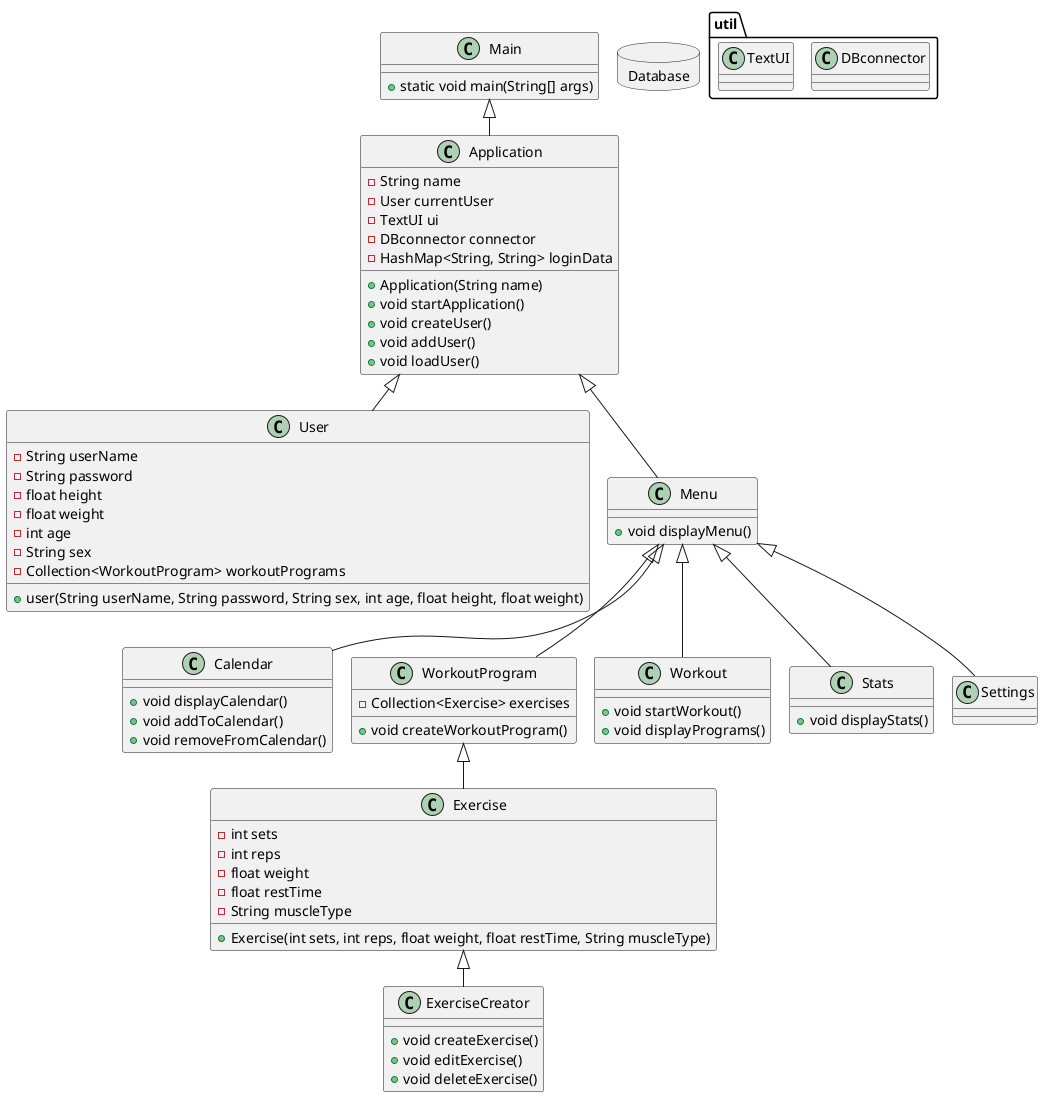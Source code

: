 @startuml
!pragma layout smetana

class Main{
   +static void main(String[] args)
}

database Database{

}
package "util"{
class DBconnector{

}

class TextUI{

}
}
class Application{
-String name
-User currentUser
-TextUI ui
-DBconnector connector
-HashMap<String, String> loginData

+Application(String name)
+void startApplication()
+void createUser()
+void addUser()
+void loadUser()
}

class User{
-String userName
-String password
-float height
-float weight
-int age
-String sex
+user(String userName, String password, String sex, int age, float height, float weight)
-Collection<WorkoutProgram> workoutPrograms
}

class Menu{
+void displayMenu()
}

class Calendar{
+void displayCalendar()
+void addToCalendar()
+void removeFromCalendar()
}

class WorkoutProgram{
-Collection<Exercise> exercises
+void createWorkoutProgram()
}

class Workout{
+void startWorkout()
+void displayPrograms()
}

class Stats{
+void displayStats()
}

class Exercise{
-int sets
-int reps
-float weight
-float restTime
-String muscleType
+Exercise(int sets, int reps, float weight, float restTime, String muscleType)
}

class ExerciseCreator{
+void createExercise()
+void editExercise()
+void deleteExercise()
}

Main <|-- Application
Application <|-- User
Application <|-- Menu
Menu <|-- Workout
Menu <|-- WorkoutProgram
Menu <|-- Stats
Menu <|-- Calendar
Menu <|-- Settings
WorkoutProgram <|-- Exercise
Exercise <|-- ExerciseCreator
@enduml